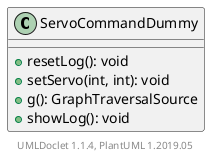 @startuml

    class ServoCommandDummy [[ServoCommandDummy.html]] {
        +resetLog(): void
        +setServo(int, int): void
        +g(): GraphTraversalSource
        +showLog(): void
    }


    center footer UMLDoclet 1.1.4, PlantUML 1.2019.05
@enduml
